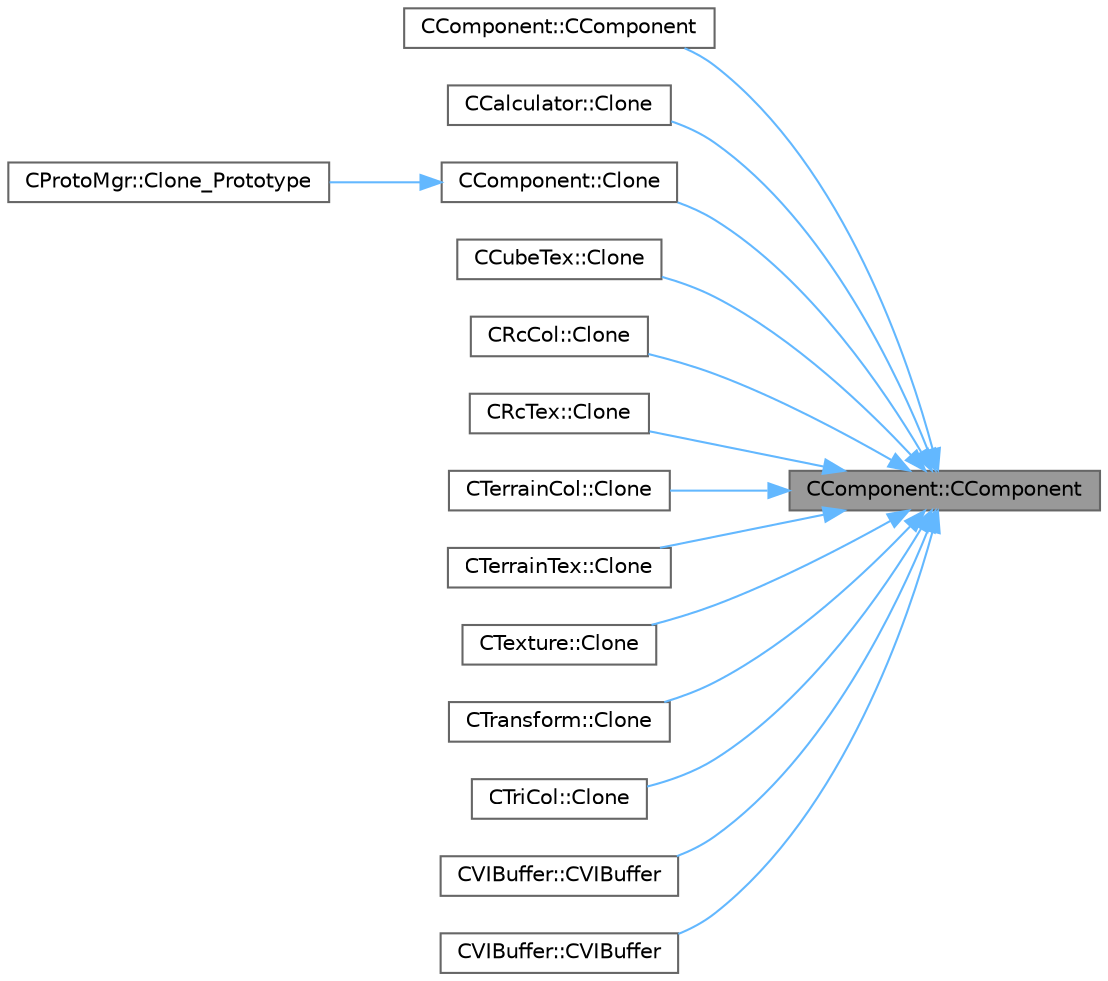 digraph "CComponent::CComponent"
{
 // LATEX_PDF_SIZE
  bgcolor="transparent";
  edge [fontname=Helvetica,fontsize=10,labelfontname=Helvetica,labelfontsize=10];
  node [fontname=Helvetica,fontsize=10,shape=box,height=0.2,width=0.4];
  rankdir="RL";
  Node1 [id="Node000001",label="CComponent::CComponent",height=0.2,width=0.4,color="gray40", fillcolor="grey60", style="filled", fontcolor="black",tooltip=" "];
  Node1 -> Node2 [id="edge1_Node000001_Node000002",dir="back",color="steelblue1",style="solid",tooltip=" "];
  Node2 [id="Node000002",label="CComponent::CComponent",height=0.2,width=0.4,color="grey40", fillcolor="white", style="filled",URL="$class_c_component.html#a32744beb6ac8573433668a2c37ae1f39",tooltip=" "];
  Node1 -> Node3 [id="edge2_Node000001_Node000003",dir="back",color="steelblue1",style="solid",tooltip=" "];
  Node3 [id="Node000003",label="CCalculator::Clone",height=0.2,width=0.4,color="grey40", fillcolor="white", style="filled",URL="$class_c_calculator.html#a00135cd3f07f3938a268e1f1584cf6e2",tooltip=" "];
  Node1 -> Node4 [id="edge3_Node000001_Node000004",dir="back",color="steelblue1",style="solid",tooltip=" "];
  Node4 [id="Node000004",label="CComponent::Clone",height=0.2,width=0.4,color="grey40", fillcolor="white", style="filled",URL="$class_c_component.html#aa999b573db0494f2772e1ef75a45e5a1",tooltip=" "];
  Node4 -> Node5 [id="edge4_Node000004_Node000005",dir="back",color="steelblue1",style="solid",tooltip=" "];
  Node5 [id="Node000005",label="CProtoMgr::Clone_Prototype",height=0.2,width=0.4,color="grey40", fillcolor="white", style="filled",URL="$class_c_proto_mgr.html#a20b1853184d2c0b02277f62e0f53a09a",tooltip=" "];
  Node1 -> Node6 [id="edge5_Node000001_Node000006",dir="back",color="steelblue1",style="solid",tooltip=" "];
  Node6 [id="Node000006",label="CCubeTex::Clone",height=0.2,width=0.4,color="grey40", fillcolor="white", style="filled",URL="$class_c_cube_tex.html#a9007c2a2ff6d6e1133b69212803f4018",tooltip=" "];
  Node1 -> Node7 [id="edge6_Node000001_Node000007",dir="back",color="steelblue1",style="solid",tooltip=" "];
  Node7 [id="Node000007",label="CRcCol::Clone",height=0.2,width=0.4,color="grey40", fillcolor="white", style="filled",URL="$class_c_rc_col.html#aa0ea9235fc66f7cc03b63832fa232585",tooltip=" "];
  Node1 -> Node8 [id="edge7_Node000001_Node000008",dir="back",color="steelblue1",style="solid",tooltip=" "];
  Node8 [id="Node000008",label="CRcTex::Clone",height=0.2,width=0.4,color="grey40", fillcolor="white", style="filled",URL="$class_c_rc_tex.html#a6b802a23bc1862d35a58ed0b612475fe",tooltip=" "];
  Node1 -> Node9 [id="edge8_Node000001_Node000009",dir="back",color="steelblue1",style="solid",tooltip=" "];
  Node9 [id="Node000009",label="CTerrainCol::Clone",height=0.2,width=0.4,color="grey40", fillcolor="white", style="filled",URL="$class_c_terrain_col.html#a33a0574e932db7a41b101b68c3a276e2",tooltip=" "];
  Node1 -> Node10 [id="edge9_Node000001_Node000010",dir="back",color="steelblue1",style="solid",tooltip=" "];
  Node10 [id="Node000010",label="CTerrainTex::Clone",height=0.2,width=0.4,color="grey40", fillcolor="white", style="filled",URL="$class_c_terrain_tex.html#abd89070d55ec5e2f68b11fad4a07c0ef",tooltip=" "];
  Node1 -> Node11 [id="edge10_Node000001_Node000011",dir="back",color="steelblue1",style="solid",tooltip=" "];
  Node11 [id="Node000011",label="CTexture::Clone",height=0.2,width=0.4,color="grey40", fillcolor="white", style="filled",URL="$class_c_texture.html#a54c677fa75f7cee00e31017682fb5ca2",tooltip=" "];
  Node1 -> Node12 [id="edge11_Node000001_Node000012",dir="back",color="steelblue1",style="solid",tooltip=" "];
  Node12 [id="Node000012",label="CTransform::Clone",height=0.2,width=0.4,color="grey40", fillcolor="white", style="filled",URL="$class_c_transform.html#a748230a163cf504daa34cc4a359de71b",tooltip=" "];
  Node1 -> Node13 [id="edge12_Node000001_Node000013",dir="back",color="steelblue1",style="solid",tooltip=" "];
  Node13 [id="Node000013",label="CTriCol::Clone",height=0.2,width=0.4,color="grey40", fillcolor="white", style="filled",URL="$class_c_tri_col.html#a5bb83c7947170af0ce01dae5e6e9852c",tooltip=" "];
  Node1 -> Node14 [id="edge13_Node000001_Node000014",dir="back",color="steelblue1",style="solid",tooltip=" "];
  Node14 [id="Node000014",label="CVIBuffer::CVIBuffer",height=0.2,width=0.4,color="grey40", fillcolor="white", style="filled",URL="$class_c_v_i_buffer.html#a40d6fc3c54d46aa5a40289239c4e93d6",tooltip=" "];
  Node1 -> Node15 [id="edge14_Node000001_Node000015",dir="back",color="steelblue1",style="solid",tooltip=" "];
  Node15 [id="Node000015",label="CVIBuffer::CVIBuffer",height=0.2,width=0.4,color="grey40", fillcolor="white", style="filled",URL="$class_c_v_i_buffer.html#ac64c401b5da0a53f24649f16060f3cc4",tooltip=" "];
}
